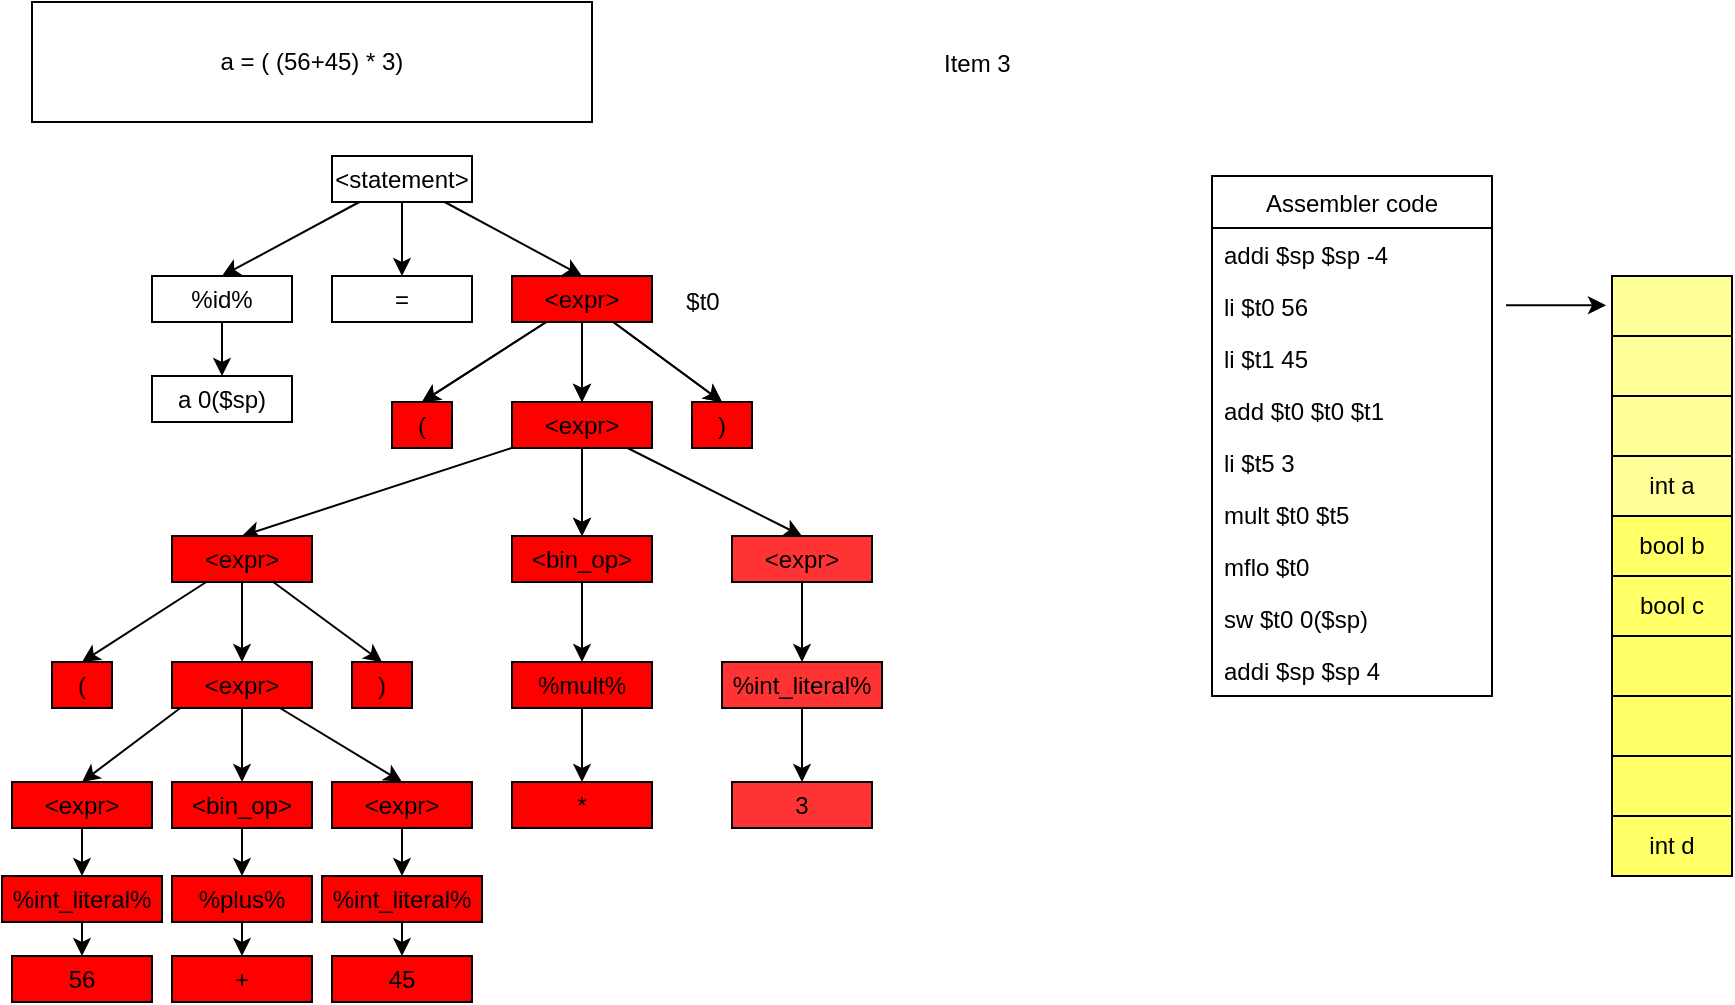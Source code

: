 <mxfile version="14.9.6" type="device"><diagram id="N5HbH7tPB-OJK3eR5Chv" name="Page-1"><mxGraphModel dx="1146" dy="1736" grid="1" gridSize="10" guides="1" tooltips="1" connect="1" arrows="1" fold="1" page="1" pageScale="1" pageWidth="827" pageHeight="1169" math="0" shadow="0"><root><mxCell id="0"/><mxCell id="1" parent="0"/><mxCell id="wmNauYpg98YjyR0S6jiE-9" style="rounded=0;orthogonalLoop=1;jettySize=auto;html=1;entryX=0.5;entryY=0;entryDx=0;entryDy=0;" edge="1" parent="1" source="wmNauYpg98YjyR0S6jiE-2" target="wmNauYpg98YjyR0S6jiE-8"><mxGeometry relative="1" as="geometry"/></mxCell><mxCell id="wmNauYpg98YjyR0S6jiE-12" style="edgeStyle=none;rounded=0;orthogonalLoop=1;jettySize=auto;html=1;entryX=0.5;entryY=0;entryDx=0;entryDy=0;" edge="1" parent="1" source="wmNauYpg98YjyR0S6jiE-2" target="wmNauYpg98YjyR0S6jiE-10"><mxGeometry relative="1" as="geometry"/></mxCell><mxCell id="wmNauYpg98YjyR0S6jiE-13" style="edgeStyle=none;rounded=0;orthogonalLoop=1;jettySize=auto;html=1;entryX=0.5;entryY=0;entryDx=0;entryDy=0;" edge="1" parent="1" source="wmNauYpg98YjyR0S6jiE-2" target="wmNauYpg98YjyR0S6jiE-11"><mxGeometry relative="1" as="geometry"/></mxCell><mxCell id="wmNauYpg98YjyR0S6jiE-2" value="&amp;lt;expr&amp;gt;" style="rounded=0;whiteSpace=wrap;html=1;" vertex="1" parent="1"><mxGeometry x="280" y="130" width="70" height="23" as="geometry"/></mxCell><mxCell id="wmNauYpg98YjyR0S6jiE-3" value="Assembler code" style="swimlane;fontStyle=0;childLayout=stackLayout;horizontal=1;startSize=26;horizontalStack=0;resizeParent=1;resizeParentMax=0;resizeLast=0;collapsible=1;marginBottom=0;" vertex="1" parent="1"><mxGeometry x="630" y="80" width="140" height="260" as="geometry"/></mxCell><mxCell id="wmNauYpg98YjyR0S6jiE-111" value="addi $sp $sp -4" style="text;strokeColor=none;fillColor=none;align=left;verticalAlign=top;spacingLeft=4;spacingRight=4;overflow=hidden;rotatable=0;points=[[0,0.5],[1,0.5]];portConstraint=eastwest;" vertex="1" parent="wmNauYpg98YjyR0S6jiE-3"><mxGeometry y="26" width="140" height="26" as="geometry"/></mxCell><mxCell id="wmNauYpg98YjyR0S6jiE-4" value="li $t0 56" style="text;strokeColor=none;fillColor=none;align=left;verticalAlign=top;spacingLeft=4;spacingRight=4;overflow=hidden;rotatable=0;points=[[0,0.5],[1,0.5]];portConstraint=eastwest;" vertex="1" parent="wmNauYpg98YjyR0S6jiE-3"><mxGeometry y="52" width="140" height="26" as="geometry"/></mxCell><mxCell id="wmNauYpg98YjyR0S6jiE-5" value="li $t1 45" style="text;strokeColor=none;fillColor=none;align=left;verticalAlign=top;spacingLeft=4;spacingRight=4;overflow=hidden;rotatable=0;points=[[0,0.5],[1,0.5]];portConstraint=eastwest;" vertex="1" parent="wmNauYpg98YjyR0S6jiE-3"><mxGeometry y="78" width="140" height="26" as="geometry"/></mxCell><mxCell id="wmNauYpg98YjyR0S6jiE-6" value="add $t0 $t0 $t1" style="text;strokeColor=none;fillColor=none;align=left;verticalAlign=top;spacingLeft=4;spacingRight=4;overflow=hidden;rotatable=0;points=[[0,0.5],[1,0.5]];portConstraint=eastwest;" vertex="1" parent="wmNauYpg98YjyR0S6jiE-3"><mxGeometry y="104" width="140" height="26" as="geometry"/></mxCell><mxCell id="wmNauYpg98YjyR0S6jiE-77" value="li $t5 3" style="text;strokeColor=none;fillColor=none;align=left;verticalAlign=top;spacingLeft=4;spacingRight=4;overflow=hidden;rotatable=0;points=[[0,0.5],[1,0.5]];portConstraint=eastwest;" vertex="1" parent="wmNauYpg98YjyR0S6jiE-3"><mxGeometry y="130" width="140" height="26" as="geometry"/></mxCell><mxCell id="wmNauYpg98YjyR0S6jiE-76" value="mult $t0 $t5" style="text;strokeColor=none;fillColor=none;align=left;verticalAlign=top;spacingLeft=4;spacingRight=4;overflow=hidden;rotatable=0;points=[[0,0.5],[1,0.5]];portConstraint=eastwest;" vertex="1" parent="wmNauYpg98YjyR0S6jiE-3"><mxGeometry y="156" width="140" height="26" as="geometry"/></mxCell><mxCell id="wmNauYpg98YjyR0S6jiE-80" value="mflo $t0" style="text;strokeColor=none;fillColor=none;align=left;verticalAlign=top;spacingLeft=4;spacingRight=4;overflow=hidden;rotatable=0;points=[[0,0.5],[1,0.5]];portConstraint=eastwest;" vertex="1" parent="wmNauYpg98YjyR0S6jiE-3"><mxGeometry y="182" width="140" height="26" as="geometry"/></mxCell><mxCell id="wmNauYpg98YjyR0S6jiE-91" value="sw $t0 0($sp)" style="text;strokeColor=none;fillColor=none;align=left;verticalAlign=top;spacingLeft=4;spacingRight=4;overflow=hidden;rotatable=0;points=[[0,0.5],[1,0.5]];portConstraint=eastwest;" vertex="1" parent="wmNauYpg98YjyR0S6jiE-3"><mxGeometry y="208" width="140" height="26" as="geometry"/></mxCell><mxCell id="wmNauYpg98YjyR0S6jiE-113" value="addi $sp $sp 4" style="text;strokeColor=none;fillColor=none;align=left;verticalAlign=top;spacingLeft=4;spacingRight=4;overflow=hidden;rotatable=0;points=[[0,0.5],[1,0.5]];portConstraint=eastwest;" vertex="1" parent="wmNauYpg98YjyR0S6jiE-3"><mxGeometry y="234" width="140" height="26" as="geometry"/></mxCell><mxCell id="wmNauYpg98YjyR0S6jiE-17" style="edgeStyle=none;rounded=0;orthogonalLoop=1;jettySize=auto;html=1;" edge="1" parent="1" source="wmNauYpg98YjyR0S6jiE-8" target="wmNauYpg98YjyR0S6jiE-15"><mxGeometry relative="1" as="geometry"/></mxCell><mxCell id="wmNauYpg98YjyR0S6jiE-18" style="edgeStyle=none;rounded=0;orthogonalLoop=1;jettySize=auto;html=1;entryX=0.5;entryY=0;entryDx=0;entryDy=0;" edge="1" parent="1" source="wmNauYpg98YjyR0S6jiE-8" target="wmNauYpg98YjyR0S6jiE-14"><mxGeometry relative="1" as="geometry"/></mxCell><mxCell id="wmNauYpg98YjyR0S6jiE-8" value="&amp;lt;expr&amp;gt;" style="rounded=0;whiteSpace=wrap;html=1;fillColor=#FF0000;" vertex="1" parent="1"><mxGeometry x="280" y="193" width="70" height="23" as="geometry"/></mxCell><mxCell id="wmNauYpg98YjyR0S6jiE-10" value="(" style="rounded=0;whiteSpace=wrap;html=1;fillColor=#FF0000;" vertex="1" parent="1"><mxGeometry x="220" y="193" width="30" height="23" as="geometry"/></mxCell><mxCell id="wmNauYpg98YjyR0S6jiE-11" value=")" style="rounded=0;whiteSpace=wrap;html=1;fillColor=#FF0000;" vertex="1" parent="1"><mxGeometry x="370" y="193" width="30" height="23" as="geometry"/></mxCell><mxCell id="wmNauYpg98YjyR0S6jiE-14" value="&amp;lt;expr&amp;gt;" style="rounded=0;whiteSpace=wrap;html=1;fillColor=#FF0000;" vertex="1" parent="1"><mxGeometry x="110" y="260" width="70" height="23" as="geometry"/></mxCell><mxCell id="wmNauYpg98YjyR0S6jiE-15" value="&amp;lt;bin_op&amp;gt;" style="rounded=0;whiteSpace=wrap;html=1;fillColor=#FF0000;" vertex="1" parent="1"><mxGeometry x="280" y="260" width="70" height="23" as="geometry"/></mxCell><mxCell id="wmNauYpg98YjyR0S6jiE-20" style="rounded=0;orthogonalLoop=1;jettySize=auto;html=1;entryX=0.5;entryY=0;entryDx=0;entryDy=0;fillColor=#FF0000;" edge="1" parent="1" target="wmNauYpg98YjyR0S6jiE-23"><mxGeometry relative="1" as="geometry"><mxPoint x="145" y="283" as="sourcePoint"/></mxGeometry></mxCell><mxCell id="wmNauYpg98YjyR0S6jiE-21" style="edgeStyle=none;rounded=0;orthogonalLoop=1;jettySize=auto;html=1;entryX=0.5;entryY=0;entryDx=0;entryDy=0;fillColor=#FF0000;" edge="1" parent="1" target="wmNauYpg98YjyR0S6jiE-24"><mxGeometry relative="1" as="geometry"><mxPoint x="127.136" y="283" as="sourcePoint"/></mxGeometry></mxCell><mxCell id="wmNauYpg98YjyR0S6jiE-22" style="edgeStyle=none;rounded=0;orthogonalLoop=1;jettySize=auto;html=1;entryX=0.5;entryY=0;entryDx=0;entryDy=0;fillColor=#FF0000;" edge="1" parent="1" target="wmNauYpg98YjyR0S6jiE-25"><mxGeometry relative="1" as="geometry"><mxPoint x="160.631" y="283" as="sourcePoint"/></mxGeometry></mxCell><mxCell id="wmNauYpg98YjyR0S6jiE-23" value="&amp;lt;expr&amp;gt;" style="rounded=0;whiteSpace=wrap;html=1;fillColor=#FF0000;" vertex="1" parent="1"><mxGeometry x="110" y="323" width="70" height="23" as="geometry"/></mxCell><mxCell id="wmNauYpg98YjyR0S6jiE-24" value="(" style="rounded=0;whiteSpace=wrap;html=1;fillColor=#FF0000;" vertex="1" parent="1"><mxGeometry x="50" y="323" width="30" height="23" as="geometry"/></mxCell><mxCell id="wmNauYpg98YjyR0S6jiE-25" value=")" style="rounded=0;whiteSpace=wrap;html=1;fillColor=#FF0000;" vertex="1" parent="1"><mxGeometry x="200" y="323" width="30" height="23" as="geometry"/></mxCell><mxCell id="wmNauYpg98YjyR0S6jiE-26" style="edgeStyle=none;rounded=0;orthogonalLoop=1;jettySize=auto;html=1;fillColor=#FF0000;" edge="1" parent="1" target="wmNauYpg98YjyR0S6jiE-30"><mxGeometry relative="1" as="geometry"><mxPoint x="145" y="346" as="sourcePoint"/></mxGeometry></mxCell><mxCell id="wmNauYpg98YjyR0S6jiE-27" style="edgeStyle=none;rounded=0;orthogonalLoop=1;jettySize=auto;html=1;entryX=0.5;entryY=0;entryDx=0;entryDy=0;fillColor=#FF0000;" edge="1" parent="1" target="wmNauYpg98YjyR0S6jiE-29"><mxGeometry relative="1" as="geometry"><mxPoint x="114.175" y="346" as="sourcePoint"/></mxGeometry></mxCell><mxCell id="wmNauYpg98YjyR0S6jiE-28" style="edgeStyle=none;rounded=0;orthogonalLoop=1;jettySize=auto;html=1;entryX=0.5;entryY=0;entryDx=0;entryDy=0;fillColor=#FF0000;" edge="1" parent="1" target="wmNauYpg98YjyR0S6jiE-31"><mxGeometry relative="1" as="geometry"><mxPoint x="163.969" y="346" as="sourcePoint"/></mxGeometry></mxCell><mxCell id="wmNauYpg98YjyR0S6jiE-33" value="" style="edgeStyle=none;rounded=0;orthogonalLoop=1;jettySize=auto;html=1;fillColor=#FF0000;" edge="1" parent="1" source="wmNauYpg98YjyR0S6jiE-29" target="wmNauYpg98YjyR0S6jiE-32"><mxGeometry relative="1" as="geometry"/></mxCell><mxCell id="wmNauYpg98YjyR0S6jiE-29" value="&amp;lt;expr&amp;gt;" style="rounded=0;whiteSpace=wrap;html=1;fillColor=#FF0000;" vertex="1" parent="1"><mxGeometry x="30" y="383" width="70" height="23" as="geometry"/></mxCell><mxCell id="wmNauYpg98YjyR0S6jiE-39" value="" style="edgeStyle=none;rounded=0;orthogonalLoop=1;jettySize=auto;html=1;fillColor=#FF0000;" edge="1" parent="1" source="wmNauYpg98YjyR0S6jiE-30" target="wmNauYpg98YjyR0S6jiE-38"><mxGeometry relative="1" as="geometry"/></mxCell><mxCell id="wmNauYpg98YjyR0S6jiE-30" value="&amp;lt;bin_op&amp;gt;" style="rounded=0;whiteSpace=wrap;html=1;fillColor=#FF0000;" vertex="1" parent="1"><mxGeometry x="110" y="383" width="70" height="23" as="geometry"/></mxCell><mxCell id="wmNauYpg98YjyR0S6jiE-31" value="&amp;lt;expr&amp;gt;" style="rounded=0;whiteSpace=wrap;html=1;fillColor=#FF0000;" vertex="1" parent="1"><mxGeometry x="190" y="383" width="70" height="23" as="geometry"/></mxCell><mxCell id="wmNauYpg98YjyR0S6jiE-37" value="" style="edgeStyle=none;rounded=0;orthogonalLoop=1;jettySize=auto;html=1;fillColor=#FF0000;" edge="1" parent="1" source="wmNauYpg98YjyR0S6jiE-32" target="wmNauYpg98YjyR0S6jiE-36"><mxGeometry relative="1" as="geometry"/></mxCell><mxCell id="wmNauYpg98YjyR0S6jiE-32" value="%int_literal%" style="rounded=0;whiteSpace=wrap;html=1;fillColor=#FF0000;" vertex="1" parent="1"><mxGeometry x="25" y="430" width="80" height="23" as="geometry"/></mxCell><mxCell id="wmNauYpg98YjyR0S6jiE-36" value="56" style="rounded=0;whiteSpace=wrap;html=1;fillColor=#FF0000;" vertex="1" parent="1"><mxGeometry x="30" y="470" width="70" height="23" as="geometry"/></mxCell><mxCell id="wmNauYpg98YjyR0S6jiE-41" value="" style="edgeStyle=none;rounded=0;orthogonalLoop=1;jettySize=auto;html=1;fillColor=#FF0000;" edge="1" parent="1" source="wmNauYpg98YjyR0S6jiE-38" target="wmNauYpg98YjyR0S6jiE-40"><mxGeometry relative="1" as="geometry"/></mxCell><mxCell id="wmNauYpg98YjyR0S6jiE-38" value="%plus%" style="rounded=0;whiteSpace=wrap;html=1;fillColor=#FF0000;" vertex="1" parent="1"><mxGeometry x="110" y="430" width="70" height="23" as="geometry"/></mxCell><mxCell id="wmNauYpg98YjyR0S6jiE-40" value="+" style="rounded=0;whiteSpace=wrap;html=1;fillColor=#FF0000;" vertex="1" parent="1"><mxGeometry x="110" y="470" width="70" height="23" as="geometry"/></mxCell><mxCell id="wmNauYpg98YjyR0S6jiE-42" value="" style="edgeStyle=none;rounded=0;orthogonalLoop=1;jettySize=auto;html=1;fillColor=#FF0000;" edge="1" parent="1" target="wmNauYpg98YjyR0S6jiE-44"><mxGeometry relative="1" as="geometry"><mxPoint x="225" y="406" as="sourcePoint"/></mxGeometry></mxCell><mxCell id="wmNauYpg98YjyR0S6jiE-43" value="" style="edgeStyle=none;rounded=0;orthogonalLoop=1;jettySize=auto;html=1;fillColor=#FF0000;" edge="1" parent="1" source="wmNauYpg98YjyR0S6jiE-44" target="wmNauYpg98YjyR0S6jiE-45"><mxGeometry relative="1" as="geometry"/></mxCell><mxCell id="wmNauYpg98YjyR0S6jiE-44" value="%int_literal%" style="rounded=0;whiteSpace=wrap;html=1;fillColor=#FF0000;" vertex="1" parent="1"><mxGeometry x="185" y="430" width="80" height="23" as="geometry"/></mxCell><mxCell id="wmNauYpg98YjyR0S6jiE-45" value="45" style="rounded=0;whiteSpace=wrap;html=1;fillColor=#FF0000;" vertex="1" parent="1"><mxGeometry x="190" y="470" width="70" height="23" as="geometry"/></mxCell><mxCell id="wmNauYpg98YjyR0S6jiE-46" style="rounded=0;orthogonalLoop=1;jettySize=auto;html=1;entryX=0.5;entryY=0;entryDx=0;entryDy=0;" edge="1" source="wmNauYpg98YjyR0S6jiE-49" target="wmNauYpg98YjyR0S6jiE-52" parent="1"><mxGeometry relative="1" as="geometry"/></mxCell><mxCell id="wmNauYpg98YjyR0S6jiE-47" style="edgeStyle=none;rounded=0;orthogonalLoop=1;jettySize=auto;html=1;entryX=0.5;entryY=0;entryDx=0;entryDy=0;" edge="1" source="wmNauYpg98YjyR0S6jiE-49" target="wmNauYpg98YjyR0S6jiE-53" parent="1"><mxGeometry relative="1" as="geometry"/></mxCell><mxCell id="wmNauYpg98YjyR0S6jiE-48" style="edgeStyle=none;rounded=0;orthogonalLoop=1;jettySize=auto;html=1;entryX=0.5;entryY=0;entryDx=0;entryDy=0;" edge="1" source="wmNauYpg98YjyR0S6jiE-49" target="wmNauYpg98YjyR0S6jiE-54" parent="1"><mxGeometry relative="1" as="geometry"/></mxCell><mxCell id="wmNauYpg98YjyR0S6jiE-49" value="&amp;lt;expr&amp;gt;" style="rounded=0;whiteSpace=wrap;html=1;fillColor=#FF0000;" vertex="1" parent="1"><mxGeometry x="280" y="130" width="70" height="23" as="geometry"/></mxCell><mxCell id="wmNauYpg98YjyR0S6jiE-50" style="edgeStyle=none;rounded=0;orthogonalLoop=1;jettySize=auto;html=1;" edge="1" source="wmNauYpg98YjyR0S6jiE-52" target="wmNauYpg98YjyR0S6jiE-55" parent="1"><mxGeometry relative="1" as="geometry"/></mxCell><mxCell id="wmNauYpg98YjyR0S6jiE-51" style="edgeStyle=none;rounded=0;orthogonalLoop=1;jettySize=auto;html=1;entryX=0.5;entryY=0;entryDx=0;entryDy=0;" edge="1" source="wmNauYpg98YjyR0S6jiE-52" target="wmNauYpg98YjyR0S6jiE-56" parent="1"><mxGeometry relative="1" as="geometry"/></mxCell><mxCell id="wmNauYpg98YjyR0S6jiE-52" value="&amp;lt;expr&amp;gt;" style="rounded=0;whiteSpace=wrap;html=1;fillColor=#FF0000;" vertex="1" parent="1"><mxGeometry x="280" y="193" width="70" height="23" as="geometry"/></mxCell><mxCell id="wmNauYpg98YjyR0S6jiE-53" value="(" style="rounded=0;whiteSpace=wrap;html=1;fillColor=#FF0000;" vertex="1" parent="1"><mxGeometry x="220" y="193" width="30" height="23" as="geometry"/></mxCell><mxCell id="wmNauYpg98YjyR0S6jiE-54" value=")" style="rounded=0;whiteSpace=wrap;html=1;fillColor=#FF0000;" vertex="1" parent="1"><mxGeometry x="370" y="193" width="30" height="23" as="geometry"/></mxCell><mxCell id="wmNauYpg98YjyR0S6jiE-61" style="edgeStyle=none;rounded=0;orthogonalLoop=1;jettySize=auto;html=1;entryX=0.5;entryY=0;entryDx=0;entryDy=0;fillColor=#FF0000;" edge="1" parent="1" source="wmNauYpg98YjyR0S6jiE-55" target="wmNauYpg98YjyR0S6jiE-60"><mxGeometry relative="1" as="geometry"/></mxCell><mxCell id="wmNauYpg98YjyR0S6jiE-55" value="&amp;lt;bin_op&amp;gt;" style="rounded=0;whiteSpace=wrap;html=1;fillColor=#FF0000;" vertex="1" parent="1"><mxGeometry x="280" y="260" width="70" height="23" as="geometry"/></mxCell><mxCell id="wmNauYpg98YjyR0S6jiE-56" value="&amp;lt;expr&amp;gt;" style="rounded=0;whiteSpace=wrap;html=1;fillColor=#FF3333;" vertex="1" parent="1"><mxGeometry x="390" y="260" width="70" height="23" as="geometry"/></mxCell><mxCell id="wmNauYpg98YjyR0S6jiE-72" value="" style="edgeStyle=none;rounded=0;orthogonalLoop=1;jettySize=auto;html=1;fillColor=#FF0000;" edge="1" parent="1" source="wmNauYpg98YjyR0S6jiE-60" target="wmNauYpg98YjyR0S6jiE-71"><mxGeometry relative="1" as="geometry"/></mxCell><mxCell id="wmNauYpg98YjyR0S6jiE-60" value="%mult%" style="rounded=0;whiteSpace=wrap;html=1;fillColor=#FF0000;" vertex="1" parent="1"><mxGeometry x="280" y="323" width="70" height="23" as="geometry"/></mxCell><mxCell id="wmNauYpg98YjyR0S6jiE-62" value="a = ( (56+45) * 3)" style="rounded=0;whiteSpace=wrap;html=1;fillColor=none;" vertex="1" parent="1"><mxGeometry x="40" y="-7" width="280" height="60" as="geometry"/></mxCell><mxCell id="wmNauYpg98YjyR0S6jiE-66" value="" style="edgeStyle=none;rounded=0;orthogonalLoop=1;jettySize=auto;html=1;fillColor=#FF3333;" edge="1" parent="1" target="wmNauYpg98YjyR0S6jiE-68"><mxGeometry relative="1" as="geometry"><mxPoint x="425" y="283" as="sourcePoint"/></mxGeometry></mxCell><mxCell id="wmNauYpg98YjyR0S6jiE-67" value="" style="edgeStyle=none;rounded=0;orthogonalLoop=1;jettySize=auto;html=1;fillColor=#FF3333;" edge="1" parent="1" source="wmNauYpg98YjyR0S6jiE-68" target="wmNauYpg98YjyR0S6jiE-69"><mxGeometry relative="1" as="geometry"/></mxCell><mxCell id="wmNauYpg98YjyR0S6jiE-68" value="%int_literal%" style="rounded=0;whiteSpace=wrap;html=1;fillColor=#FF3333;" vertex="1" parent="1"><mxGeometry x="385" y="323" width="80" height="23" as="geometry"/></mxCell><mxCell id="wmNauYpg98YjyR0S6jiE-69" value="3" style="rounded=0;whiteSpace=wrap;html=1;fillColor=#FF3333;" vertex="1" parent="1"><mxGeometry x="390" y="383" width="70" height="23" as="geometry"/></mxCell><mxCell id="wmNauYpg98YjyR0S6jiE-71" value="*" style="rounded=0;whiteSpace=wrap;html=1;fillColor=#FF0000;" vertex="1" parent="1"><mxGeometry x="280" y="383" width="70" height="23" as="geometry"/></mxCell><mxCell id="wmNauYpg98YjyR0S6jiE-73" value="Item 3" style="text;strokeColor=none;fillColor=none;align=left;verticalAlign=top;spacingLeft=4;spacingRight=4;overflow=hidden;rotatable=0;points=[[0,0.5],[1,0.5]];portConstraint=eastwest;" vertex="1" parent="1"><mxGeometry x="490" y="10" width="140" height="26" as="geometry"/></mxCell><mxCell id="wmNauYpg98YjyR0S6jiE-74" style="edgeStyle=none;rounded=0;orthogonalLoop=1;jettySize=auto;html=1;exitX=0.75;exitY=1;exitDx=0;exitDy=0;fillColor=#FF3333;" edge="1" parent="1" source="wmNauYpg98YjyR0S6jiE-69" target="wmNauYpg98YjyR0S6jiE-69"><mxGeometry relative="1" as="geometry"/></mxCell><mxCell id="wmNauYpg98YjyR0S6jiE-75" value="$t0" style="text;html=1;align=center;verticalAlign=middle;resizable=0;points=[];autosize=1;strokeColor=none;fillColor=none;" vertex="1" parent="1"><mxGeometry x="360" y="133" width="30" height="20" as="geometry"/></mxCell><mxCell id="wmNauYpg98YjyR0S6jiE-82" value="=" style="rounded=0;whiteSpace=wrap;html=1;" vertex="1" parent="1"><mxGeometry x="190" y="130" width="70" height="23" as="geometry"/></mxCell><mxCell id="wmNauYpg98YjyR0S6jiE-86" value="" style="edgeStyle=none;rounded=0;orthogonalLoop=1;jettySize=auto;html=1;fillColor=#FF0000;" edge="1" parent="1" source="wmNauYpg98YjyR0S6jiE-83" target="wmNauYpg98YjyR0S6jiE-85"><mxGeometry relative="1" as="geometry"/></mxCell><mxCell id="wmNauYpg98YjyR0S6jiE-83" value="%id%" style="rounded=0;whiteSpace=wrap;html=1;" vertex="1" parent="1"><mxGeometry x="100" y="130" width="70" height="23" as="geometry"/></mxCell><mxCell id="wmNauYpg98YjyR0S6jiE-85" value="a 0($sp)" style="rounded=0;whiteSpace=wrap;html=1;" vertex="1" parent="1"><mxGeometry x="100" y="180" width="70" height="23" as="geometry"/></mxCell><mxCell id="wmNauYpg98YjyR0S6jiE-88" style="edgeStyle=none;rounded=0;orthogonalLoop=1;jettySize=auto;html=1;entryX=0.5;entryY=0;entryDx=0;entryDy=0;fillColor=#FF0000;" edge="1" parent="1" source="wmNauYpg98YjyR0S6jiE-87" target="wmNauYpg98YjyR0S6jiE-83"><mxGeometry relative="1" as="geometry"/></mxCell><mxCell id="wmNauYpg98YjyR0S6jiE-89" style="edgeStyle=none;rounded=0;orthogonalLoop=1;jettySize=auto;html=1;fillColor=#FF0000;" edge="1" parent="1" source="wmNauYpg98YjyR0S6jiE-87" target="wmNauYpg98YjyR0S6jiE-82"><mxGeometry relative="1" as="geometry"/></mxCell><mxCell id="wmNauYpg98YjyR0S6jiE-90" style="edgeStyle=none;rounded=0;orthogonalLoop=1;jettySize=auto;html=1;entryX=0.5;entryY=0;entryDx=0;entryDy=0;fillColor=#FF0000;" edge="1" parent="1" source="wmNauYpg98YjyR0S6jiE-87" target="wmNauYpg98YjyR0S6jiE-49"><mxGeometry relative="1" as="geometry"/></mxCell><mxCell id="wmNauYpg98YjyR0S6jiE-87" value="&amp;lt;statement&amp;gt;" style="rounded=0;whiteSpace=wrap;html=1;" vertex="1" parent="1"><mxGeometry x="190" y="70" width="70" height="23" as="geometry"/></mxCell><mxCell id="wmNauYpg98YjyR0S6jiE-93" value="" style="rounded=0;whiteSpace=wrap;html=1;fillColor=#FFFF99;" vertex="1" parent="1"><mxGeometry x="830" y="130" width="60" height="30" as="geometry"/></mxCell><mxCell id="wmNauYpg98YjyR0S6jiE-94" value="" style="rounded=0;whiteSpace=wrap;html=1;fillColor=#FFFF99;" vertex="1" parent="1"><mxGeometry x="830" y="160" width="60" height="30" as="geometry"/></mxCell><mxCell id="wmNauYpg98YjyR0S6jiE-95" value="" style="rounded=0;whiteSpace=wrap;html=1;fillColor=#FFFF99;" vertex="1" parent="1"><mxGeometry x="830" y="190" width="60" height="30" as="geometry"/></mxCell><mxCell id="wmNauYpg98YjyR0S6jiE-96" value="int a" style="rounded=0;whiteSpace=wrap;html=1;fillColor=#FFFF99;" vertex="1" parent="1"><mxGeometry x="830" y="220" width="60" height="30" as="geometry"/></mxCell><mxCell id="wmNauYpg98YjyR0S6jiE-97" value="bool b" style="rounded=0;whiteSpace=wrap;html=1;fillColor=#FFFF66;" vertex="1" parent="1"><mxGeometry x="830" y="250" width="60" height="30" as="geometry"/></mxCell><mxCell id="wmNauYpg98YjyR0S6jiE-98" value="bool c" style="rounded=0;whiteSpace=wrap;html=1;fillColor=#FFFF66;" vertex="1" parent="1"><mxGeometry x="830" y="280" width="60" height="30" as="geometry"/></mxCell><mxCell id="wmNauYpg98YjyR0S6jiE-99" value="" style="rounded=0;whiteSpace=wrap;html=1;fillColor=#FFFF66;" vertex="1" parent="1"><mxGeometry x="830" y="310" width="60" height="30" as="geometry"/></mxCell><mxCell id="wmNauYpg98YjyR0S6jiE-100" value="" style="rounded=0;whiteSpace=wrap;html=1;fillColor=#FFFF66;" vertex="1" parent="1"><mxGeometry x="830" y="340" width="60" height="30" as="geometry"/></mxCell><mxCell id="wmNauYpg98YjyR0S6jiE-108" value="" style="rounded=0;whiteSpace=wrap;html=1;fillColor=#FFFF66;" vertex="1" parent="1"><mxGeometry x="830" y="370" width="60" height="30" as="geometry"/></mxCell><mxCell id="wmNauYpg98YjyR0S6jiE-109" value="int d" style="rounded=0;whiteSpace=wrap;html=1;fillColor=#FFFF66;" vertex="1" parent="1"><mxGeometry x="830" y="400" width="60" height="30" as="geometry"/></mxCell><mxCell id="wmNauYpg98YjyR0S6jiE-110" style="edgeStyle=none;rounded=0;orthogonalLoop=1;jettySize=auto;html=1;fillColor=#FF0000;" edge="1" parent="1"><mxGeometry relative="1" as="geometry"><mxPoint x="827" y="144.66" as="targetPoint"/><mxPoint x="777" y="144.66" as="sourcePoint"/></mxGeometry></mxCell></root></mxGraphModel></diagram></mxfile>
